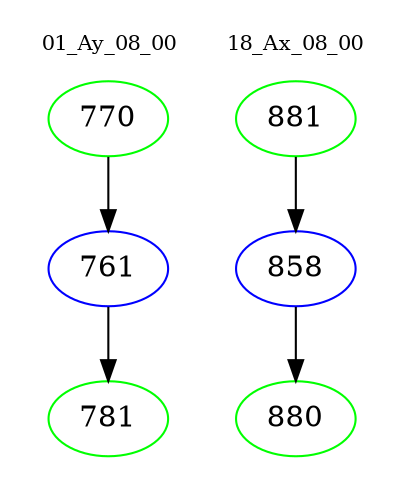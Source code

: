 digraph{
subgraph cluster_0 {
color = white
label = "01_Ay_08_00";
fontsize=10;
T0_770 [label="770", color="green"]
T0_770 -> T0_761 [color="black"]
T0_761 [label="761", color="blue"]
T0_761 -> T0_781 [color="black"]
T0_781 [label="781", color="green"]
}
subgraph cluster_1 {
color = white
label = "18_Ax_08_00";
fontsize=10;
T1_881 [label="881", color="green"]
T1_881 -> T1_858 [color="black"]
T1_858 [label="858", color="blue"]
T1_858 -> T1_880 [color="black"]
T1_880 [label="880", color="green"]
}
}
